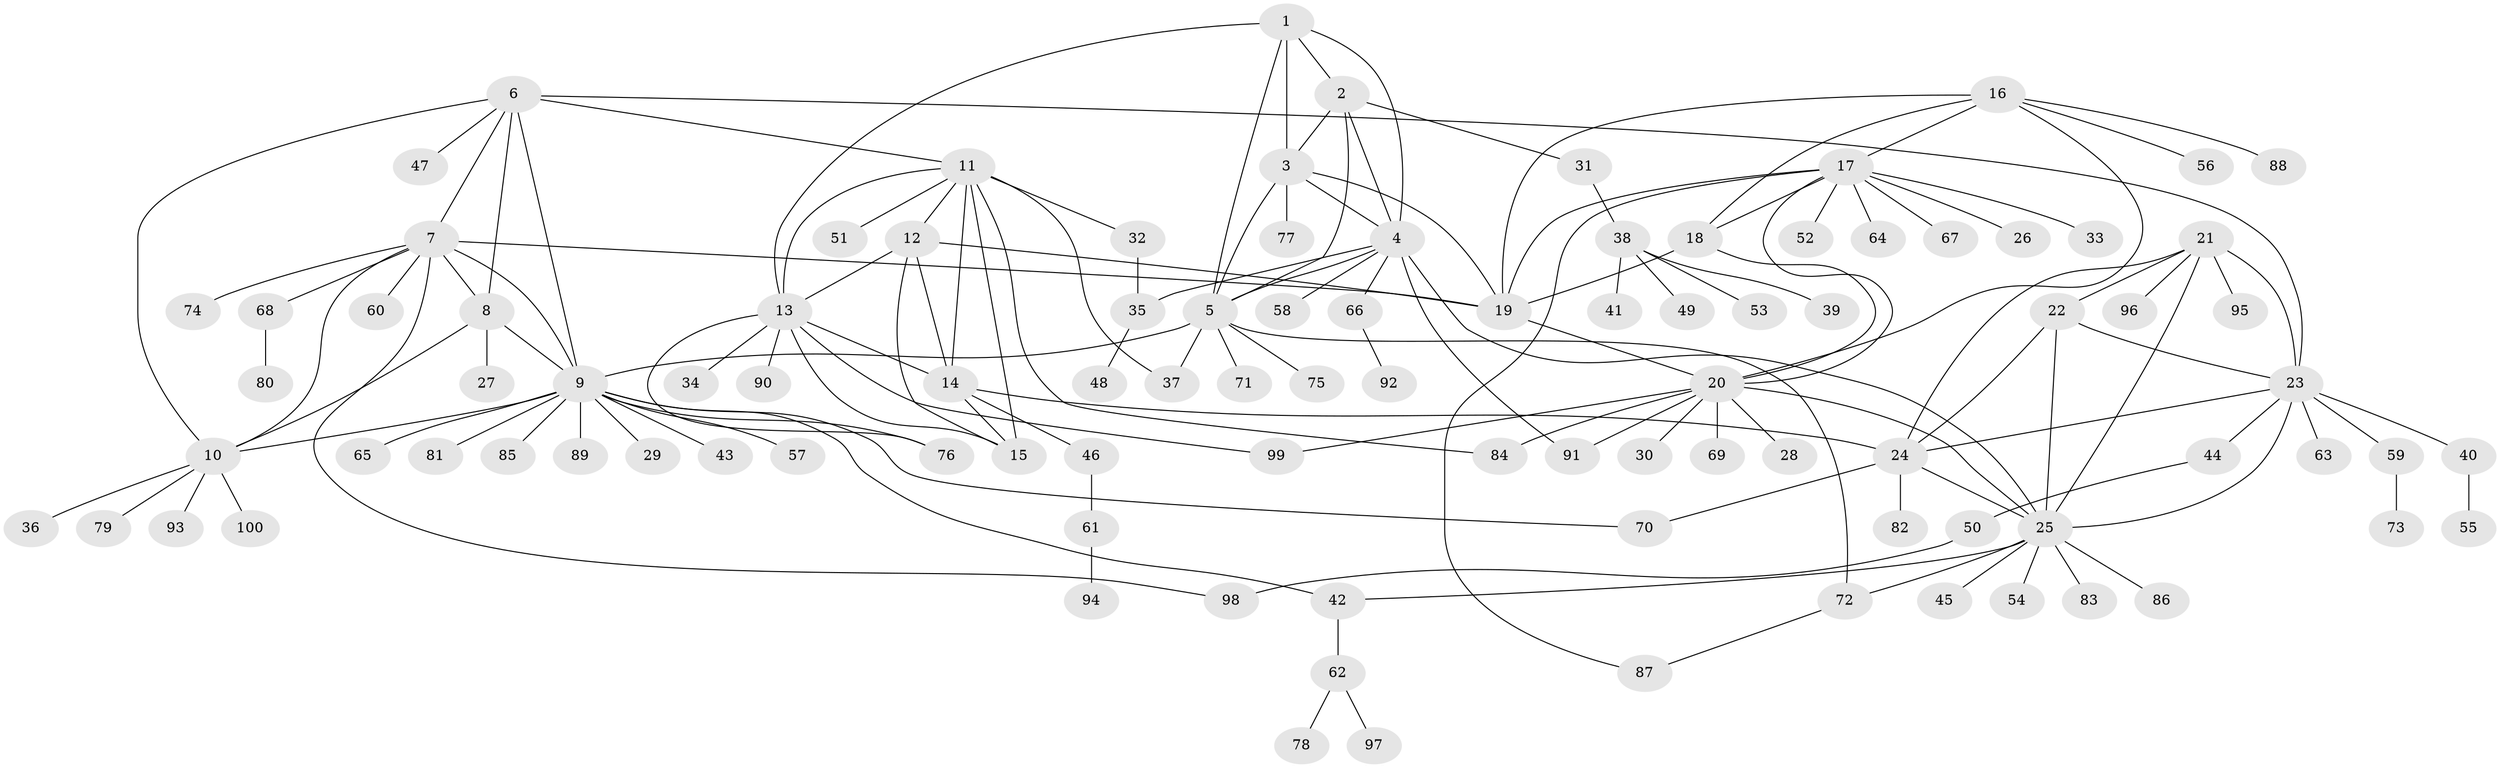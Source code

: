 // coarse degree distribution, {7: 0.1, 5: 0.075, 8: 0.1, 6: 0.1, 4: 0.175, 2: 0.175, 1: 0.25, 3: 0.025}
// Generated by graph-tools (version 1.1) at 2025/52/03/04/25 22:52:34]
// undirected, 100 vertices, 146 edges
graph export_dot {
  node [color=gray90,style=filled];
  1;
  2;
  3;
  4;
  5;
  6;
  7;
  8;
  9;
  10;
  11;
  12;
  13;
  14;
  15;
  16;
  17;
  18;
  19;
  20;
  21;
  22;
  23;
  24;
  25;
  26;
  27;
  28;
  29;
  30;
  31;
  32;
  33;
  34;
  35;
  36;
  37;
  38;
  39;
  40;
  41;
  42;
  43;
  44;
  45;
  46;
  47;
  48;
  49;
  50;
  51;
  52;
  53;
  54;
  55;
  56;
  57;
  58;
  59;
  60;
  61;
  62;
  63;
  64;
  65;
  66;
  67;
  68;
  69;
  70;
  71;
  72;
  73;
  74;
  75;
  76;
  77;
  78;
  79;
  80;
  81;
  82;
  83;
  84;
  85;
  86;
  87;
  88;
  89;
  90;
  91;
  92;
  93;
  94;
  95;
  96;
  97;
  98;
  99;
  100;
  1 -- 2;
  1 -- 3;
  1 -- 4;
  1 -- 5;
  1 -- 13;
  2 -- 3;
  2 -- 4;
  2 -- 5;
  2 -- 31;
  3 -- 4;
  3 -- 5;
  3 -- 19;
  3 -- 77;
  4 -- 5;
  4 -- 25;
  4 -- 35;
  4 -- 58;
  4 -- 66;
  4 -- 91;
  5 -- 9;
  5 -- 37;
  5 -- 71;
  5 -- 72;
  5 -- 75;
  6 -- 7;
  6 -- 8;
  6 -- 9;
  6 -- 10;
  6 -- 11;
  6 -- 23;
  6 -- 47;
  7 -- 8;
  7 -- 9;
  7 -- 10;
  7 -- 19;
  7 -- 60;
  7 -- 68;
  7 -- 74;
  7 -- 98;
  8 -- 9;
  8 -- 10;
  8 -- 27;
  9 -- 10;
  9 -- 29;
  9 -- 42;
  9 -- 43;
  9 -- 57;
  9 -- 65;
  9 -- 70;
  9 -- 76;
  9 -- 81;
  9 -- 85;
  9 -- 89;
  10 -- 36;
  10 -- 79;
  10 -- 93;
  10 -- 100;
  11 -- 12;
  11 -- 13;
  11 -- 14;
  11 -- 15;
  11 -- 32;
  11 -- 37;
  11 -- 51;
  11 -- 84;
  12 -- 13;
  12 -- 14;
  12 -- 15;
  12 -- 19;
  13 -- 14;
  13 -- 15;
  13 -- 34;
  13 -- 76;
  13 -- 90;
  13 -- 99;
  14 -- 15;
  14 -- 24;
  14 -- 46;
  16 -- 17;
  16 -- 18;
  16 -- 19;
  16 -- 20;
  16 -- 56;
  16 -- 88;
  17 -- 18;
  17 -- 19;
  17 -- 20;
  17 -- 26;
  17 -- 33;
  17 -- 52;
  17 -- 64;
  17 -- 67;
  17 -- 87;
  18 -- 19;
  18 -- 20;
  19 -- 20;
  20 -- 25;
  20 -- 28;
  20 -- 30;
  20 -- 69;
  20 -- 84;
  20 -- 91;
  20 -- 99;
  21 -- 22;
  21 -- 23;
  21 -- 24;
  21 -- 25;
  21 -- 95;
  21 -- 96;
  22 -- 23;
  22 -- 24;
  22 -- 25;
  23 -- 24;
  23 -- 25;
  23 -- 40;
  23 -- 44;
  23 -- 59;
  23 -- 63;
  24 -- 25;
  24 -- 70;
  24 -- 82;
  25 -- 42;
  25 -- 45;
  25 -- 54;
  25 -- 72;
  25 -- 83;
  25 -- 86;
  31 -- 38;
  32 -- 35;
  35 -- 48;
  38 -- 39;
  38 -- 41;
  38 -- 49;
  38 -- 53;
  40 -- 55;
  42 -- 62;
  44 -- 50;
  46 -- 61;
  50 -- 98;
  59 -- 73;
  61 -- 94;
  62 -- 78;
  62 -- 97;
  66 -- 92;
  68 -- 80;
  72 -- 87;
}

